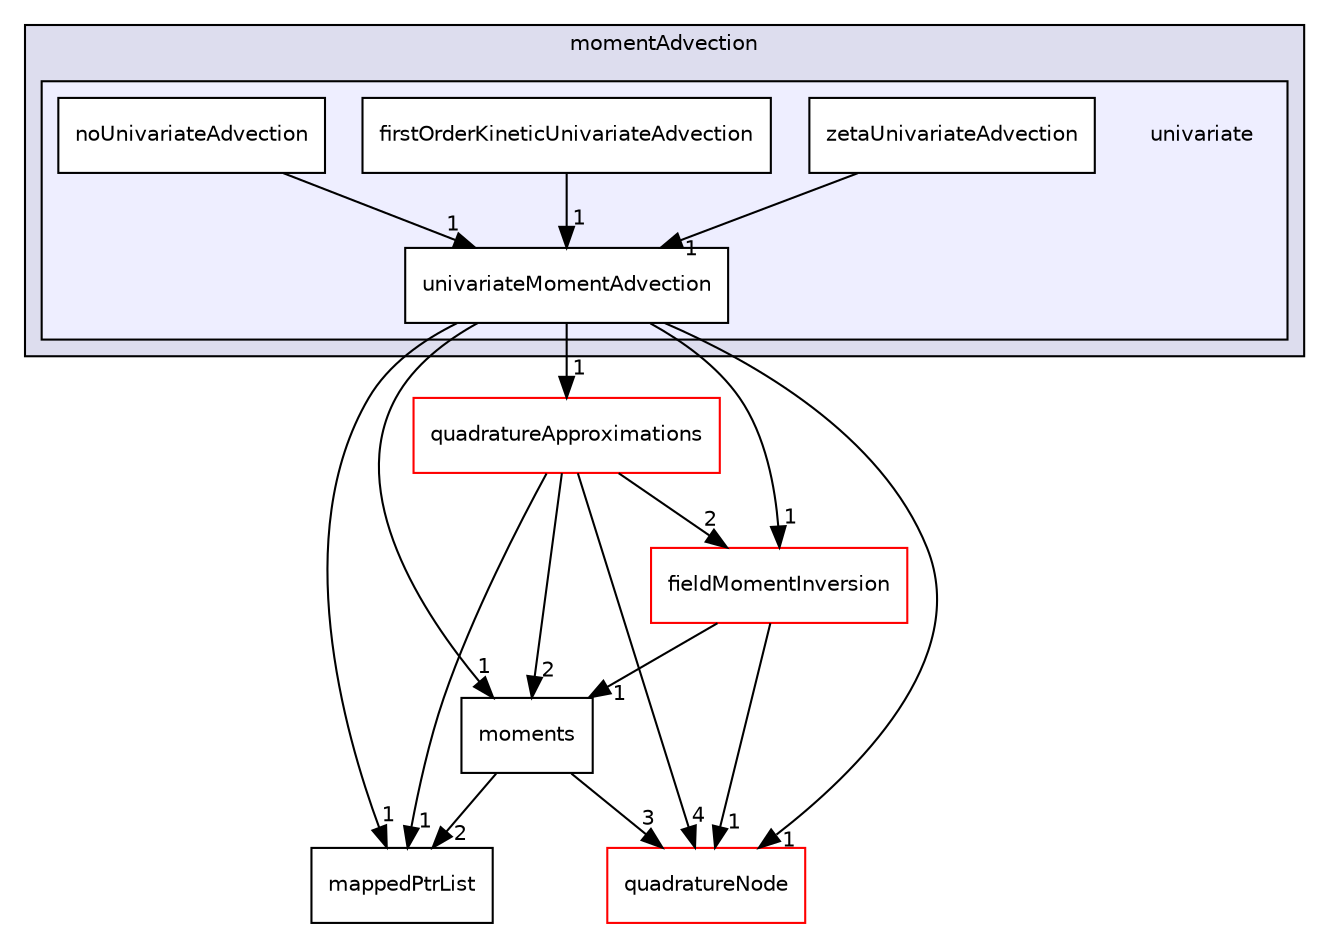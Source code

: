 digraph "univariate" {
  bgcolor=transparent;
  compound=true
  node [ fontsize="10", fontname="Helvetica"];
  edge [ labelfontsize="10", labelfontname="Helvetica"];
  subgraph clusterdir_1a1d8e7a8fbc26c9783a2a4005a1b47e {
    graph [ bgcolor="#ddddee", pencolor="black", label="momentAdvection" fontname="Helvetica", fontsize="10", URL="dir_1a1d8e7a8fbc26c9783a2a4005a1b47e.html"]
  subgraph clusterdir_af11b54554cd4f9c9ebe900113381b5f {
    graph [ bgcolor="#eeeeff", pencolor="black", label="" URL="dir_af11b54554cd4f9c9ebe900113381b5f.html"];
    dir_af11b54554cd4f9c9ebe900113381b5f [shape=plaintext label="univariate"];
    dir_863a8114f91982a44bc219e2178cecf4 [shape=box label="firstOrderKineticUnivariateAdvection" color="black" fillcolor="white" style="filled" URL="dir_863a8114f91982a44bc219e2178cecf4.html"];
    dir_48d5e85badc69337a147c3b8f99d1063 [shape=box label="noUnivariateAdvection" color="black" fillcolor="white" style="filled" URL="dir_48d5e85badc69337a147c3b8f99d1063.html"];
    dir_c923319fbe6924ebcc3caa361e79cb75 [shape=box label="univariateMomentAdvection" color="black" fillcolor="white" style="filled" URL="dir_c923319fbe6924ebcc3caa361e79cb75.html"];
    dir_99613ae2d14dd60843a6e708e9723eaa [shape=box label="zetaUnivariateAdvection" color="black" fillcolor="white" style="filled" URL="dir_99613ae2d14dd60843a6e708e9723eaa.html"];
  }
  }
  dir_b32b5f83daaa5a3afa205645027e300d [shape=box label="mappedPtrList" URL="dir_b32b5f83daaa5a3afa205645027e300d.html"];
  dir_17a6c3d0f5fde6543c26c10fa938ae5d [shape=box label="moments" URL="dir_17a6c3d0f5fde6543c26c10fa938ae5d.html"];
  dir_719cf215453ac00ed8aac873f3732925 [shape=box label="quadratureApproximations" color="red" URL="dir_719cf215453ac00ed8aac873f3732925.html"];
  dir_db960164ea42c42a422c08f487d84e08 [shape=box label="fieldMomentInversion" color="red" URL="dir_db960164ea42c42a422c08f487d84e08.html"];
  dir_48cba3f3a1194fdbaf1cf859d335accc [shape=box label="quadratureNode" color="red" URL="dir_48cba3f3a1194fdbaf1cf859d335accc.html"];
  dir_17a6c3d0f5fde6543c26c10fa938ae5d->dir_b32b5f83daaa5a3afa205645027e300d [headlabel="2", labeldistance=1.5 headhref="dir_000237_000227.html"];
  dir_17a6c3d0f5fde6543c26c10fa938ae5d->dir_48cba3f3a1194fdbaf1cf859d335accc [headlabel="3", labeldistance=1.5 headhref="dir_000237_000320.html"];
  dir_99613ae2d14dd60843a6e708e9723eaa->dir_c923319fbe6924ebcc3caa361e79cb75 [headlabel="1", labeldistance=1.5 headhref="dir_000391_000261.html"];
  dir_863a8114f91982a44bc219e2178cecf4->dir_c923319fbe6924ebcc3caa361e79cb75 [headlabel="1", labeldistance=1.5 headhref="dir_000146_000261.html"];
  dir_c923319fbe6924ebcc3caa361e79cb75->dir_b32b5f83daaa5a3afa205645027e300d [headlabel="1", labeldistance=1.5 headhref="dir_000261_000227.html"];
  dir_c923319fbe6924ebcc3caa361e79cb75->dir_17a6c3d0f5fde6543c26c10fa938ae5d [headlabel="1", labeldistance=1.5 headhref="dir_000261_000237.html"];
  dir_c923319fbe6924ebcc3caa361e79cb75->dir_719cf215453ac00ed8aac873f3732925 [headlabel="1", labeldistance=1.5 headhref="dir_000261_000242.html"];
  dir_c923319fbe6924ebcc3caa361e79cb75->dir_db960164ea42c42a422c08f487d84e08 [headlabel="1", labeldistance=1.5 headhref="dir_000261_000043.html"];
  dir_c923319fbe6924ebcc3caa361e79cb75->dir_48cba3f3a1194fdbaf1cf859d335accc [headlabel="1", labeldistance=1.5 headhref="dir_000261_000320.html"];
  dir_48d5e85badc69337a147c3b8f99d1063->dir_c923319fbe6924ebcc3caa361e79cb75 [headlabel="1", labeldistance=1.5 headhref="dir_000289_000261.html"];
  dir_719cf215453ac00ed8aac873f3732925->dir_b32b5f83daaa5a3afa205645027e300d [headlabel="1", labeldistance=1.5 headhref="dir_000242_000227.html"];
  dir_719cf215453ac00ed8aac873f3732925->dir_17a6c3d0f5fde6543c26c10fa938ae5d [headlabel="2", labeldistance=1.5 headhref="dir_000242_000237.html"];
  dir_719cf215453ac00ed8aac873f3732925->dir_db960164ea42c42a422c08f487d84e08 [headlabel="2", labeldistance=1.5 headhref="dir_000242_000043.html"];
  dir_719cf215453ac00ed8aac873f3732925->dir_48cba3f3a1194fdbaf1cf859d335accc [headlabel="4", labeldistance=1.5 headhref="dir_000242_000320.html"];
  dir_db960164ea42c42a422c08f487d84e08->dir_17a6c3d0f5fde6543c26c10fa938ae5d [headlabel="1", labeldistance=1.5 headhref="dir_000043_000237.html"];
  dir_db960164ea42c42a422c08f487d84e08->dir_48cba3f3a1194fdbaf1cf859d335accc [headlabel="1", labeldistance=1.5 headhref="dir_000043_000320.html"];
}
